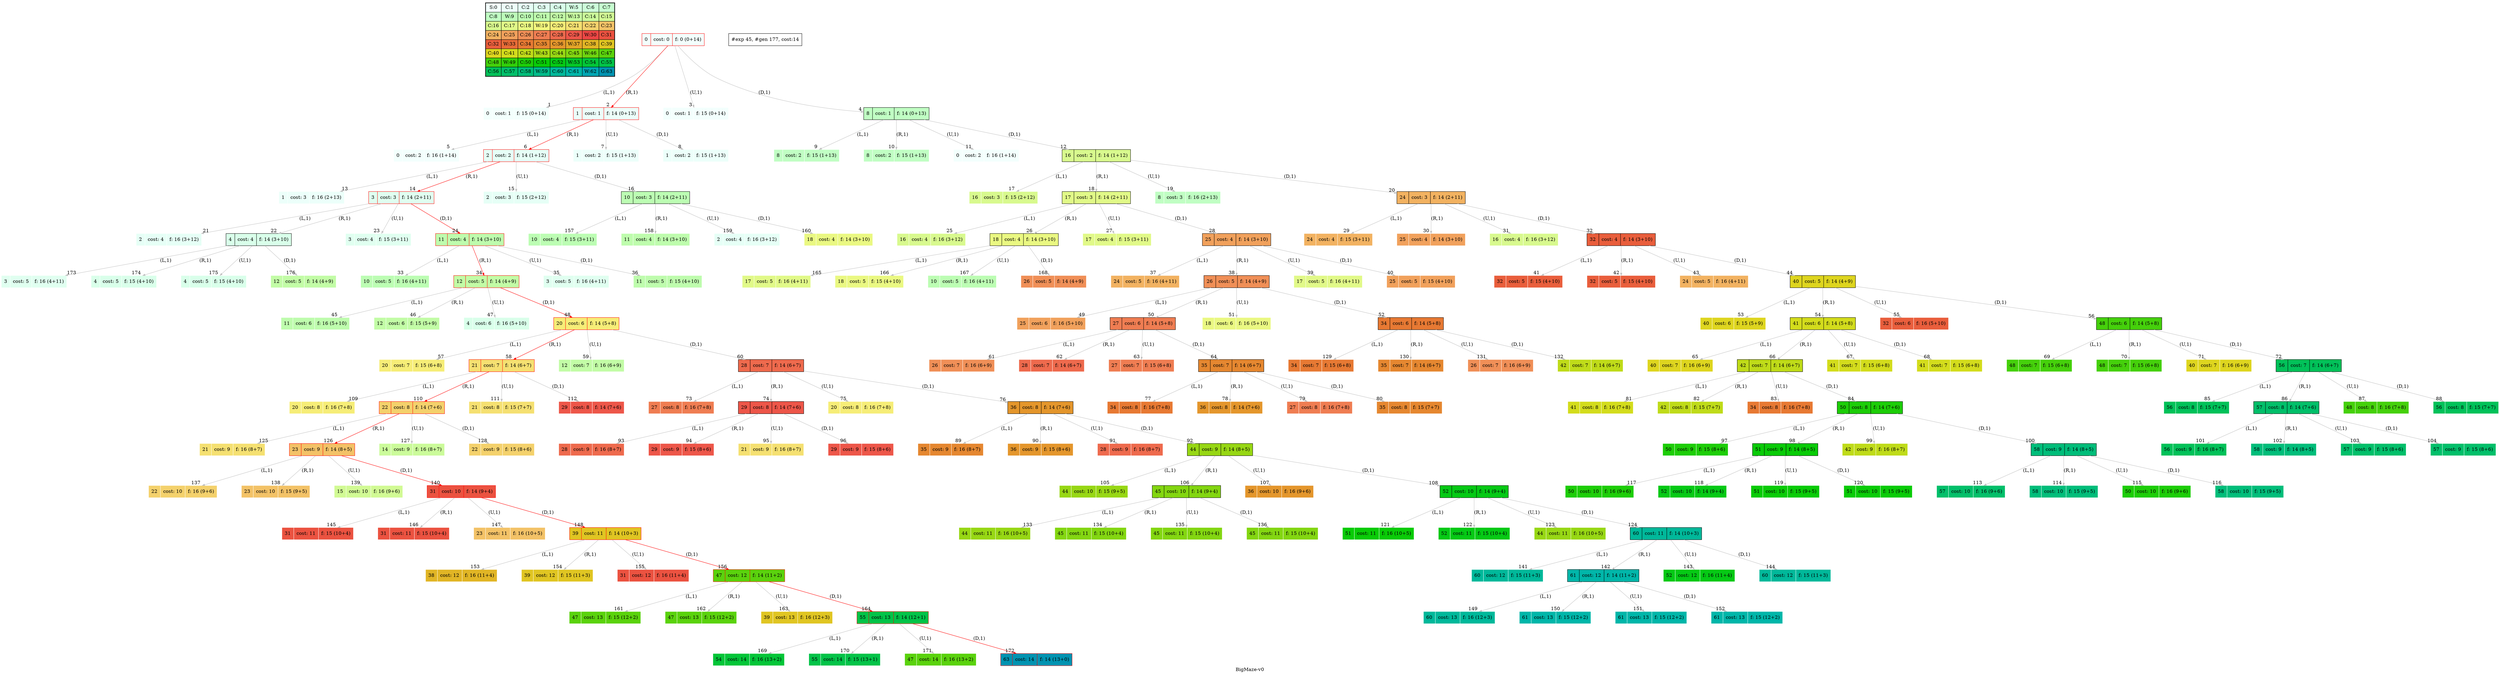 digraph BigMaze { label="BigMaze-v0"
subgraph MAP {label=Map;map [shape=plaintext label=<<table border="1" cellpadding="5" cellspacing="0" cellborder="1"><tr><td bgcolor="0.46862745 0.04925994 0.99969645 1.        ">S:0</td><td bgcolor="0.45294118 0.07385253 0.99931706 1.        ">C:1</td><td bgcolor="0.4372549  0.09840028 0.99878599 1.        ">C:2</td><td bgcolor="0.42156863 0.12288829 0.99810333 1.        ">C:3</td><td bgcolor="0.40588235 0.1473017  0.99726917 1.        ">C:4</td><td bgcolor="0.39019608 0.17162568 0.99628365 1.        ">W:5</td><td bgcolor="0.3745098  0.19584547 0.99514692 1.        ">C:6</td><td bgcolor="0.35882353 0.21994636 0.99385914 1.        ">C:7</td></tr><tr><td bgcolor="0.34313725 0.24391372 0.99242051 1.        ">C:8</td><td bgcolor="0.32745098 0.267733   0.99083125 1.        ">W:9</td><td bgcolor="0.31176471 0.29138975 0.98909161 1.        ">C:10</td><td bgcolor="0.29607843 0.31486959 0.98720184 1.        ">C:11</td><td bgcolor="0.28039216 0.33815827 0.98516223 1.        ">C:12</td><td bgcolor="0.26470588 0.36124167 0.9829731  1.        ">W:13</td><td bgcolor="0.24901961 0.38410575 0.98063477 1.        ">C:14</td><td bgcolor="0.23333333 0.40673664 0.9781476  1.        ">C:15</td></tr><tr><td bgcolor="0.21764706 0.42912061 0.97551197 1.        ">C:16</td><td bgcolor="0.20196078 0.45124406 0.97272827 1.        ">C:17</td><td bgcolor="0.18627451 0.47309356 0.96979694 1.        ">C:18</td><td bgcolor="0.17058824 0.49465584 0.9667184  1.        ">W:19</td><td bgcolor="0.15490196 0.51591783 0.96349314 1.        ">C:20</td><td bgcolor="0.13921569 0.5368666  0.96012165 1.        ">C:21</td><td bgcolor="0.12352941 0.55748944 0.95660442 1.        ">C:22</td><td bgcolor="0.10784314 0.57777383 0.952942   1.        ">C:23</td></tr><tr><td bgcolor="0.09215686 0.59770746 0.94913494 1.        ">C:24</td><td bgcolor="0.07647059 0.61727822 0.94518383 1.        ">C:25</td><td bgcolor="0.06078431 0.63647424 0.94108925 1.        ">C:26</td><td bgcolor="0.04509804 0.65528385 0.93685184 1.        ">C:27</td><td bgcolor="0.02941176 0.67369564 0.93247223 1.        ">C:28</td><td bgcolor="0.01372549 0.69169844 0.92795109 1.        ">C:29</td><td bgcolor="0.00196078 0.70928131 0.92328911 1.        ">W:30</td><td bgcolor="0.01764706 0.72643357 0.91848699 1.        ">C:31</td></tr><tr><td bgcolor="0.03333333 0.74314483 0.91354546 1.        ">C:32</td><td bgcolor="0.04901961 0.75940492 0.90846527 1.        ">W:33</td><td bgcolor="0.06470588 0.77520398 0.9032472  1.        ">C:34</td><td bgcolor="0.08039216 0.79053241 0.89789203 1.        ">C:35</td><td bgcolor="0.09607843 0.80538092 0.89240058 1.        ">C:36</td><td bgcolor="0.11176471 0.81974048 0.88677369 1.        ">W:37</td><td bgcolor="0.12745098 0.83360239 0.88101219 1.        ">C:38</td><td bgcolor="0.14313725 0.84695821 0.87511698 1.        ">C:39</td></tr><tr><td bgcolor="0.15882353 0.85979985 0.86908895 1.        ">C:40</td><td bgcolor="0.1745098  0.87211951 0.862929   1.        ">C:41</td><td bgcolor="0.19019608 0.88390971 0.85663808 1.        ">C:42</td><td bgcolor="0.20588235 0.89516329 0.85021714 1.        ">W:43</td><td bgcolor="0.22156863 0.90587342 0.84366715 1.        ">C:44</td><td bgcolor="0.2372549  0.9160336  0.83698911 1.        ">C:45</td><td bgcolor="0.25294118 0.92563766 0.83018403 1.        ">W:46</td><td bgcolor="0.26862745 0.93467977 0.82325295 1.        ">C:47</td></tr><tr><td bgcolor="0.28431373 0.94315443 0.81619691 1.        ">C:48</td><td bgcolor="0.3        0.95105652 0.80901699 1.        ">W:49</td><td bgcolor="0.31568627 0.95838122 0.80171428 1.        ">C:50</td><td bgcolor="0.33137255 0.96512409 0.79428989 1.        ">C:51</td><td bgcolor="0.34705882 0.97128103 0.78674494 1.        ">C:52</td><td bgcolor="0.3627451  0.97684832 0.77908057 1.        ">W:53</td><td bgcolor="0.37843137 0.98182256 0.77129796 1.        ">C:54</td><td bgcolor="0.39411765 0.98620075 0.76339828 1.        ">C:55</td></tr><tr><td bgcolor="0.40980392 0.98998021 0.75538273 1.        ">C:56</td><td bgcolor="0.4254902  0.99315867 0.74725253 1.        ">C:57</td><td bgcolor="0.44117647 0.99573418 0.73900892 1.        ">C:58</td><td bgcolor="0.45686275 0.99770518 0.73065313 1.        ">W:59</td><td bgcolor="0.47254902 0.99907048 0.72218645 1.        ">C:60</td><td bgcolor="0.48823529 0.99982925 0.71361015 1.        ">C:61</td><td bgcolor="0.51176471 0.99982925 0.70054304 1.        ">W:62</td><td bgcolor="0.52745098 0.99907048 0.69169844 1.        ">G:63</td></tr></table>>]} 
nodesep=1 ranksep=1 node [shape=record] edge [arrowsize=0.7] 
"0_0" [label="<f0>0 |<f1> cost: 0 |<f2> f: 0 (0+14)", style=filled color=white fillcolor="0.46862745 0.04925994 0.99969645 1.        "]
"0_0" [label="<f0>0 |<f1> cost: 0 |<f2> f: 0 (0+14)", style=filled color=red fillcolor="0.46862745 0.04925994 0.99969645 1.        "]
"0_0.0-0" [label="<f0>0 |<f1> cost: 1 |<f2> f: 15 (0+14)", style=filled color=white fillcolor="0.46862745 0.04925994 0.99969645 1.        "] "0_0" -> "0_0.0-0" [label="(L,1)" headlabel=" 1 " color=grey ]; 
"0_0.1-1" [label="<f0>1 |<f1> cost: 1 |<f2> f: 14 (0+13)", style=filled color=white fillcolor="0.45294118 0.07385253 0.99931706 1.        "] "0_0" -> "0_0.1-1" [label="(R,1)" headlabel=" 2 " color=grey color=red ];  
"0_0.0-2" [label="<f0>0 |<f1> cost: 1 |<f2> f: 15 (0+14)", style=filled color=white fillcolor="0.46862745 0.04925994 0.99969645 1.        "] "0_0" -> "0_0.0-2" [label="(U,1)" headlabel=" 3 " color=grey ]; 
"0_0.8-3" [label="<f0>8 |<f1> cost: 1 |<f2> f: 14 (0+13)", style=filled color=white fillcolor="0.34313725 0.24391372 0.99242051 1.        "] "0_0" -> "0_0.8-3" [label="(D,1)" headlabel=" 4 " color=grey ]; 
"0_0.1-1" [label="<f0>1 |<f1> cost: 1 |<f2> f: 14 (0+13)", style=filled color=red fillcolor="0.45294118 0.07385253 0.99931706 1.        "]
"0_0.1.0-0" [label="<f0>0 |<f1> cost: 2 |<f2> f: 16 (1+14)", style=filled color=white fillcolor="0.46862745 0.04925994 0.99969645 1.        "] "0_0.1-1" -> "0_0.1.0-0" [label="(L,1)" headlabel=" 5 " color=grey ]; 
"0_0.1.2-1" [label="<f0>2 |<f1> cost: 2 |<f2> f: 14 (1+12)", style=filled color=white fillcolor="0.4372549  0.09840028 0.99878599 1.        "] "0_0.1-1" -> "0_0.1.2-1" [label="(R,1)" headlabel=" 6 " color=grey color=red ];  
"0_0.1.1-2" [label="<f0>1 |<f1> cost: 2 |<f2> f: 15 (1+13)", style=filled color=white fillcolor="0.45294118 0.07385253 0.99931706 1.        "] "0_0.1-1" -> "0_0.1.1-2" [label="(U,1)" headlabel=" 7 " color=grey ]; 
"0_0.1.1-3" [label="<f0>1 |<f1> cost: 2 |<f2> f: 15 (1+13)", style=filled color=white fillcolor="0.45294118 0.07385253 0.99931706 1.        "] "0_0.1-1" -> "0_0.1.1-3" [label="(D,1)" headlabel=" 8 " color=grey ]; 
"0_0.8-3" [label="<f0>8 |<f1> cost: 1 |<f2> f: 14 (0+13)", style=filled color=black fillcolor="0.34313725 0.24391372 0.99242051 1.        "]
"0_0.8.8-0" [label="<f0>8 |<f1> cost: 2 |<f2> f: 15 (1+13)", style=filled color=white fillcolor="0.34313725 0.24391372 0.99242051 1.        "] "0_0.8-3" -> "0_0.8.8-0" [label="(L,1)" headlabel=" 9 " color=grey ]; 
"0_0.8.8-1" [label="<f0>8 |<f1> cost: 2 |<f2> f: 15 (1+13)", style=filled color=white fillcolor="0.34313725 0.24391372 0.99242051 1.        "] "0_0.8-3" -> "0_0.8.8-1" [label="(R,1)" headlabel=" 10 " color=grey ]; 
"0_0.8.0-2" [label="<f0>0 |<f1> cost: 2 |<f2> f: 16 (1+14)", style=filled color=white fillcolor="0.46862745 0.04925994 0.99969645 1.        "] "0_0.8-3" -> "0_0.8.0-2" [label="(U,1)" headlabel=" 11 " color=grey ]; 
"0_0.8.16-3" [label="<f0>16 |<f1> cost: 2 |<f2> f: 14 (1+12)", style=filled color=white fillcolor="0.21764706 0.42912061 0.97551197 1.        "] "0_0.8-3" -> "0_0.8.16-3" [label="(D,1)" headlabel=" 12 " color=grey ]; 
"0_0.1.2-1" [label="<f0>2 |<f1> cost: 2 |<f2> f: 14 (1+12)", style=filled color=red fillcolor="0.4372549  0.09840028 0.99878599 1.        "]
"0_0.1.2.1-0" [label="<f0>1 |<f1> cost: 3 |<f2> f: 16 (2+13)", style=filled color=white fillcolor="0.45294118 0.07385253 0.99931706 1.        "] "0_0.1.2-1" -> "0_0.1.2.1-0" [label="(L,1)" headlabel=" 13 " color=grey ]; 
"0_0.1.2.3-1" [label="<f0>3 |<f1> cost: 3 |<f2> f: 14 (2+11)", style=filled color=white fillcolor="0.42156863 0.12288829 0.99810333 1.        "] "0_0.1.2-1" -> "0_0.1.2.3-1" [label="(R,1)" headlabel=" 14 " color=grey color=red ];  
"0_0.1.2.2-2" [label="<f0>2 |<f1> cost: 3 |<f2> f: 15 (2+12)", style=filled color=white fillcolor="0.4372549  0.09840028 0.99878599 1.        "] "0_0.1.2-1" -> "0_0.1.2.2-2" [label="(U,1)" headlabel=" 15 " color=grey ]; 
"0_0.1.2.10-3" [label="<f0>10 |<f1> cost: 3 |<f2> f: 14 (2+11)", style=filled color=white fillcolor="0.31176471 0.29138975 0.98909161 1.        "] "0_0.1.2-1" -> "0_0.1.2.10-3" [label="(D,1)" headlabel=" 16 " color=grey ]; 
"0_0.8.16-3" [label="<f0>16 |<f1> cost: 2 |<f2> f: 14 (1+12)", style=filled color=black fillcolor="0.21764706 0.42912061 0.97551197 1.        "]
"0_0.8.16.16-0" [label="<f0>16 |<f1> cost: 3 |<f2> f: 15 (2+12)", style=filled color=white fillcolor="0.21764706 0.42912061 0.97551197 1.        "] "0_0.8.16-3" -> "0_0.8.16.16-0" [label="(L,1)" headlabel=" 17 " color=grey ]; 
"0_0.8.16.17-1" [label="<f0>17 |<f1> cost: 3 |<f2> f: 14 (2+11)", style=filled color=white fillcolor="0.20196078 0.45124406 0.97272827 1.        "] "0_0.8.16-3" -> "0_0.8.16.17-1" [label="(R,1)" headlabel=" 18 " color=grey ]; 
"0_0.8.16.8-2" [label="<f0>8 |<f1> cost: 3 |<f2> f: 16 (2+13)", style=filled color=white fillcolor="0.34313725 0.24391372 0.99242051 1.        "] "0_0.8.16-3" -> "0_0.8.16.8-2" [label="(U,1)" headlabel=" 19 " color=grey ]; 
"0_0.8.16.24-3" [label="<f0>24 |<f1> cost: 3 |<f2> f: 14 (2+11)", style=filled color=white fillcolor="0.09215686 0.59770746 0.94913494 1.        "] "0_0.8.16-3" -> "0_0.8.16.24-3" [label="(D,1)" headlabel=" 20 " color=grey ]; 
"0_0.1.2.3-1" [label="<f0>3 |<f1> cost: 3 |<f2> f: 14 (2+11)", style=filled color=red fillcolor="0.42156863 0.12288829 0.99810333 1.        "]
"0_0.1.2.3.2-0" [label="<f0>2 |<f1> cost: 4 |<f2> f: 16 (3+12)", style=filled color=white fillcolor="0.4372549  0.09840028 0.99878599 1.        "] "0_0.1.2.3-1" -> "0_0.1.2.3.2-0" [label="(L,1)" headlabel=" 21 " color=grey ]; 
"0_0.1.2.3.4-1" [label="<f0>4 |<f1> cost: 4 |<f2> f: 14 (3+10)", style=filled color=white fillcolor="0.40588235 0.1473017  0.99726917 1.        "] "0_0.1.2.3-1" -> "0_0.1.2.3.4-1" [label="(R,1)" headlabel=" 22 " color=grey ]; 
"0_0.1.2.3.3-2" [label="<f0>3 |<f1> cost: 4 |<f2> f: 15 (3+11)", style=filled color=white fillcolor="0.42156863 0.12288829 0.99810333 1.        "] "0_0.1.2.3-1" -> "0_0.1.2.3.3-2" [label="(U,1)" headlabel=" 23 " color=grey ]; 
"0_0.1.2.3.11-3" [label="<f0>11 |<f1> cost: 4 |<f2> f: 14 (3+10)", style=filled color=white fillcolor="0.29607843 0.31486959 0.98720184 1.        "] "0_0.1.2.3-1" -> "0_0.1.2.3.11-3" [label="(D,1)" headlabel=" 24 " color=grey color=red ];  
"0_0.8.16.17-1" [label="<f0>17 |<f1> cost: 3 |<f2> f: 14 (2+11)", style=filled color=black fillcolor="0.20196078 0.45124406 0.97272827 1.        "]
"0_0.8.16.17.16-0" [label="<f0>16 |<f1> cost: 4 |<f2> f: 16 (3+12)", style=filled color=white fillcolor="0.21764706 0.42912061 0.97551197 1.        "] "0_0.8.16.17-1" -> "0_0.8.16.17.16-0" [label="(L,1)" headlabel=" 25 " color=grey ]; 
"0_0.8.16.17.18-1" [label="<f0>18 |<f1> cost: 4 |<f2> f: 14 (3+10)", style=filled color=white fillcolor="0.18627451 0.47309356 0.96979694 1.        "] "0_0.8.16.17-1" -> "0_0.8.16.17.18-1" [label="(R,1)" headlabel=" 26 " color=grey ]; 
"0_0.8.16.17.17-2" [label="<f0>17 |<f1> cost: 4 |<f2> f: 15 (3+11)", style=filled color=white fillcolor="0.20196078 0.45124406 0.97272827 1.        "] "0_0.8.16.17-1" -> "0_0.8.16.17.17-2" [label="(U,1)" headlabel=" 27 " color=grey ]; 
"0_0.8.16.17.25-3" [label="<f0>25 |<f1> cost: 4 |<f2> f: 14 (3+10)", style=filled color=white fillcolor="0.07647059 0.61727822 0.94518383 1.        "] "0_0.8.16.17-1" -> "0_0.8.16.17.25-3" [label="(D,1)" headlabel=" 28 " color=grey ]; 
"0_0.8.16.24-3" [label="<f0>24 |<f1> cost: 3 |<f2> f: 14 (2+11)", style=filled color=black fillcolor="0.09215686 0.59770746 0.94913494 1.        "]
"0_0.8.16.24.24-0" [label="<f0>24 |<f1> cost: 4 |<f2> f: 15 (3+11)", style=filled color=white fillcolor="0.09215686 0.59770746 0.94913494 1.        "] "0_0.8.16.24-3" -> "0_0.8.16.24.24-0" [label="(L,1)" headlabel=" 29 " color=grey ]; 
"0_0.8.16.24.25-1" [label="<f0>25 |<f1> cost: 4 |<f2> f: 14 (3+10)", style=filled color=white fillcolor="0.07647059 0.61727822 0.94518383 1.        "] "0_0.8.16.24-3" -> "0_0.8.16.24.25-1" [label="(R,1)" headlabel=" 30 " color=grey ]; 
"0_0.8.16.24.16-2" [label="<f0>16 |<f1> cost: 4 |<f2> f: 16 (3+12)", style=filled color=white fillcolor="0.21764706 0.42912061 0.97551197 1.        "] "0_0.8.16.24-3" -> "0_0.8.16.24.16-2" [label="(U,1)" headlabel=" 31 " color=grey ]; 
"0_0.8.16.24.32-3" [label="<f0>32 |<f1> cost: 4 |<f2> f: 14 (3+10)", style=filled color=white fillcolor="0.03333333 0.74314483 0.91354546 1.        "] "0_0.8.16.24-3" -> "0_0.8.16.24.32-3" [label="(D,1)" headlabel=" 32 " color=grey ]; 
"0_0.1.2.3.11-3" [label="<f0>11 |<f1> cost: 4 |<f2> f: 14 (3+10)", style=filled color=red fillcolor="0.29607843 0.31486959 0.98720184 1.        "]
"0_0.1.2.3.11.10-0" [label="<f0>10 |<f1> cost: 5 |<f2> f: 16 (4+11)", style=filled color=white fillcolor="0.31176471 0.29138975 0.98909161 1.        "] "0_0.1.2.3.11-3" -> "0_0.1.2.3.11.10-0" [label="(L,1)" headlabel=" 33 " color=grey ]; 
"0_0.1.2.3.11.12-1" [label="<f0>12 |<f1> cost: 5 |<f2> f: 14 (4+9)", style=filled color=white fillcolor="0.28039216 0.33815827 0.98516223 1.        "] "0_0.1.2.3.11-3" -> "0_0.1.2.3.11.12-1" [label="(R,1)" headlabel=" 34 " color=grey color=red ];  
"0_0.1.2.3.11.3-2" [label="<f0>3 |<f1> cost: 5 |<f2> f: 16 (4+11)", style=filled color=white fillcolor="0.42156863 0.12288829 0.99810333 1.        "] "0_0.1.2.3.11-3" -> "0_0.1.2.3.11.3-2" [label="(U,1)" headlabel=" 35 " color=grey ]; 
"0_0.1.2.3.11.11-3" [label="<f0>11 |<f1> cost: 5 |<f2> f: 15 (4+10)", style=filled color=white fillcolor="0.29607843 0.31486959 0.98720184 1.        "] "0_0.1.2.3.11-3" -> "0_0.1.2.3.11.11-3" [label="(D,1)" headlabel=" 36 " color=grey ]; 
"0_0.8.16.17.25-3" [label="<f0>25 |<f1> cost: 4 |<f2> f: 14 (3+10)", style=filled color=black fillcolor="0.07647059 0.61727822 0.94518383 1.        "]
"0_0.8.16.17.25.24-0" [label="<f0>24 |<f1> cost: 5 |<f2> f: 16 (4+11)", style=filled color=white fillcolor="0.09215686 0.59770746 0.94913494 1.        "] "0_0.8.16.17.25-3" -> "0_0.8.16.17.25.24-0" [label="(L,1)" headlabel=" 37 " color=grey ]; 
"0_0.8.16.17.25.26-1" [label="<f0>26 |<f1> cost: 5 |<f2> f: 14 (4+9)", style=filled color=white fillcolor="0.06078431 0.63647424 0.94108925 1.        "] "0_0.8.16.17.25-3" -> "0_0.8.16.17.25.26-1" [label="(R,1)" headlabel=" 38 " color=grey ]; 
"0_0.8.16.17.25.17-2" [label="<f0>17 |<f1> cost: 5 |<f2> f: 16 (4+11)", style=filled color=white fillcolor="0.20196078 0.45124406 0.97272827 1.        "] "0_0.8.16.17.25-3" -> "0_0.8.16.17.25.17-2" [label="(U,1)" headlabel=" 39 " color=grey ]; 
"0_0.8.16.17.25.25-3" [label="<f0>25 |<f1> cost: 5 |<f2> f: 15 (4+10)", style=filled color=white fillcolor="0.07647059 0.61727822 0.94518383 1.        "] "0_0.8.16.17.25-3" -> "0_0.8.16.17.25.25-3" [label="(D,1)" headlabel=" 40 " color=grey ]; 
"0_0.8.16.24.32-3" [label="<f0>32 |<f1> cost: 4 |<f2> f: 14 (3+10)", style=filled color=black fillcolor="0.03333333 0.74314483 0.91354546 1.        "]
"0_0.8.16.24.32.32-0" [label="<f0>32 |<f1> cost: 5 |<f2> f: 15 (4+10)", style=filled color=white fillcolor="0.03333333 0.74314483 0.91354546 1.        "] "0_0.8.16.24.32-3" -> "0_0.8.16.24.32.32-0" [label="(L,1)" headlabel=" 41 " color=grey ]; 
"0_0.8.16.24.32.32-1" [label="<f0>32 |<f1> cost: 5 |<f2> f: 15 (4+10)", style=filled color=white fillcolor="0.03333333 0.74314483 0.91354546 1.        "] "0_0.8.16.24.32-3" -> "0_0.8.16.24.32.32-1" [label="(R,1)" headlabel=" 42 " color=grey ]; 
"0_0.8.16.24.32.24-2" [label="<f0>24 |<f1> cost: 5 |<f2> f: 16 (4+11)", style=filled color=white fillcolor="0.09215686 0.59770746 0.94913494 1.        "] "0_0.8.16.24.32-3" -> "0_0.8.16.24.32.24-2" [label="(U,1)" headlabel=" 43 " color=grey ]; 
"0_0.8.16.24.32.40-3" [label="<f0>40 |<f1> cost: 5 |<f2> f: 14 (4+9)", style=filled color=white fillcolor="0.15882353 0.85979985 0.86908895 1.        "] "0_0.8.16.24.32-3" -> "0_0.8.16.24.32.40-3" [label="(D,1)" headlabel=" 44 " color=grey ]; 
"0_0.1.2.3.11.12-1" [label="<f0>12 |<f1> cost: 5 |<f2> f: 14 (4+9)", style=filled color=red fillcolor="0.28039216 0.33815827 0.98516223 1.        "]
"0_0.1.2.3.11.12.11-0" [label="<f0>11 |<f1> cost: 6 |<f2> f: 16 (5+10)", style=filled color=white fillcolor="0.29607843 0.31486959 0.98720184 1.        "] "0_0.1.2.3.11.12-1" -> "0_0.1.2.3.11.12.11-0" [label="(L,1)" headlabel=" 45 " color=grey ]; 
"0_0.1.2.3.11.12.12-1" [label="<f0>12 |<f1> cost: 6 |<f2> f: 15 (5+9)", style=filled color=white fillcolor="0.28039216 0.33815827 0.98516223 1.        "] "0_0.1.2.3.11.12-1" -> "0_0.1.2.3.11.12.12-1" [label="(R,1)" headlabel=" 46 " color=grey ]; 
"0_0.1.2.3.11.12.4-2" [label="<f0>4 |<f1> cost: 6 |<f2> f: 16 (5+10)", style=filled color=white fillcolor="0.40588235 0.1473017  0.99726917 1.        "] "0_0.1.2.3.11.12-1" -> "0_0.1.2.3.11.12.4-2" [label="(U,1)" headlabel=" 47 " color=grey ]; 
"0_0.1.2.3.11.12.20-3" [label="<f0>20 |<f1> cost: 6 |<f2> f: 14 (5+8)", style=filled color=white fillcolor="0.15490196 0.51591783 0.96349314 1.        "] "0_0.1.2.3.11.12-1" -> "0_0.1.2.3.11.12.20-3" [label="(D,1)" headlabel=" 48 " color=grey color=red ];  
"0_0.8.16.17.25.26-1" [label="<f0>26 |<f1> cost: 5 |<f2> f: 14 (4+9)", style=filled color=black fillcolor="0.06078431 0.63647424 0.94108925 1.        "]
"0_0.8.16.17.25.26.25-0" [label="<f0>25 |<f1> cost: 6 |<f2> f: 16 (5+10)", style=filled color=white fillcolor="0.07647059 0.61727822 0.94518383 1.        "] "0_0.8.16.17.25.26-1" -> "0_0.8.16.17.25.26.25-0" [label="(L,1)" headlabel=" 49 " color=grey ]; 
"0_0.8.16.17.25.26.27-1" [label="<f0>27 |<f1> cost: 6 |<f2> f: 14 (5+8)", style=filled color=white fillcolor="0.04509804 0.65528385 0.93685184 1.        "] "0_0.8.16.17.25.26-1" -> "0_0.8.16.17.25.26.27-1" [label="(R,1)" headlabel=" 50 " color=grey ]; 
"0_0.8.16.17.25.26.18-2" [label="<f0>18 |<f1> cost: 6 |<f2> f: 16 (5+10)", style=filled color=white fillcolor="0.18627451 0.47309356 0.96979694 1.        "] "0_0.8.16.17.25.26-1" -> "0_0.8.16.17.25.26.18-2" [label="(U,1)" headlabel=" 51 " color=grey ]; 
"0_0.8.16.17.25.26.34-3" [label="<f0>34 |<f1> cost: 6 |<f2> f: 14 (5+8)", style=filled color=white fillcolor="0.06470588 0.77520398 0.9032472  1.        "] "0_0.8.16.17.25.26-1" -> "0_0.8.16.17.25.26.34-3" [label="(D,1)" headlabel=" 52 " color=grey ]; 
"0_0.8.16.24.32.40-3" [label="<f0>40 |<f1> cost: 5 |<f2> f: 14 (4+9)", style=filled color=black fillcolor="0.15882353 0.85979985 0.86908895 1.        "]
"0_0.8.16.24.32.40.40-0" [label="<f0>40 |<f1> cost: 6 |<f2> f: 15 (5+9)", style=filled color=white fillcolor="0.15882353 0.85979985 0.86908895 1.        "] "0_0.8.16.24.32.40-3" -> "0_0.8.16.24.32.40.40-0" [label="(L,1)" headlabel=" 53 " color=grey ]; 
"0_0.8.16.24.32.40.41-1" [label="<f0>41 |<f1> cost: 6 |<f2> f: 14 (5+8)", style=filled color=white fillcolor="0.1745098  0.87211951 0.862929   1.        "] "0_0.8.16.24.32.40-3" -> "0_0.8.16.24.32.40.41-1" [label="(R,1)" headlabel=" 54 " color=grey ]; 
"0_0.8.16.24.32.40.32-2" [label="<f0>32 |<f1> cost: 6 |<f2> f: 16 (5+10)", style=filled color=white fillcolor="0.03333333 0.74314483 0.91354546 1.        "] "0_0.8.16.24.32.40-3" -> "0_0.8.16.24.32.40.32-2" [label="(U,1)" headlabel=" 55 " color=grey ]; 
"0_0.8.16.24.32.40.48-3" [label="<f0>48 |<f1> cost: 6 |<f2> f: 14 (5+8)", style=filled color=white fillcolor="0.28431373 0.94315443 0.81619691 1.        "] "0_0.8.16.24.32.40-3" -> "0_0.8.16.24.32.40.48-3" [label="(D,1)" headlabel=" 56 " color=grey ]; 
"0_0.1.2.3.11.12.20-3" [label="<f0>20 |<f1> cost: 6 |<f2> f: 14 (5+8)", style=filled color=red fillcolor="0.15490196 0.51591783 0.96349314 1.        "]
"0_0.1.2.3.11.12.20.20-0" [label="<f0>20 |<f1> cost: 7 |<f2> f: 15 (6+8)", style=filled color=white fillcolor="0.15490196 0.51591783 0.96349314 1.        "] "0_0.1.2.3.11.12.20-3" -> "0_0.1.2.3.11.12.20.20-0" [label="(L,1)" headlabel=" 57 " color=grey ]; 
"0_0.1.2.3.11.12.20.21-1" [label="<f0>21 |<f1> cost: 7 |<f2> f: 14 (6+7)", style=filled color=white fillcolor="0.13921569 0.5368666  0.96012165 1.        "] "0_0.1.2.3.11.12.20-3" -> "0_0.1.2.3.11.12.20.21-1" [label="(R,1)" headlabel=" 58 " color=grey color=red ];  
"0_0.1.2.3.11.12.20.12-2" [label="<f0>12 |<f1> cost: 7 |<f2> f: 16 (6+9)", style=filled color=white fillcolor="0.28039216 0.33815827 0.98516223 1.        "] "0_0.1.2.3.11.12.20-3" -> "0_0.1.2.3.11.12.20.12-2" [label="(U,1)" headlabel=" 59 " color=grey ]; 
"0_0.1.2.3.11.12.20.28-3" [label="<f0>28 |<f1> cost: 7 |<f2> f: 14 (6+7)", style=filled color=white fillcolor="0.02941176 0.67369564 0.93247223 1.        "] "0_0.1.2.3.11.12.20-3" -> "0_0.1.2.3.11.12.20.28-3" [label="(D,1)" headlabel=" 60 " color=grey ]; 
"0_0.8.16.17.25.26.27-1" [label="<f0>27 |<f1> cost: 6 |<f2> f: 14 (5+8)", style=filled color=black fillcolor="0.04509804 0.65528385 0.93685184 1.        "]
"0_0.8.16.17.25.26.27.26-0" [label="<f0>26 |<f1> cost: 7 |<f2> f: 16 (6+9)", style=filled color=white fillcolor="0.06078431 0.63647424 0.94108925 1.        "] "0_0.8.16.17.25.26.27-1" -> "0_0.8.16.17.25.26.27.26-0" [label="(L,1)" headlabel=" 61 " color=grey ]; 
"0_0.8.16.17.25.26.27.28-1" [label="<f0>28 |<f1> cost: 7 |<f2> f: 14 (6+7)", style=filled color=white fillcolor="0.02941176 0.67369564 0.93247223 1.        "] "0_0.8.16.17.25.26.27-1" -> "0_0.8.16.17.25.26.27.28-1" [label="(R,1)" headlabel=" 62 " color=grey ]; 
"0_0.8.16.17.25.26.27.27-2" [label="<f0>27 |<f1> cost: 7 |<f2> f: 15 (6+8)", style=filled color=white fillcolor="0.04509804 0.65528385 0.93685184 1.        "] "0_0.8.16.17.25.26.27-1" -> "0_0.8.16.17.25.26.27.27-2" [label="(U,1)" headlabel=" 63 " color=grey ]; 
"0_0.8.16.17.25.26.27.35-3" [label="<f0>35 |<f1> cost: 7 |<f2> f: 14 (6+7)", style=filled color=white fillcolor="0.08039216 0.79053241 0.89789203 1.        "] "0_0.8.16.17.25.26.27-1" -> "0_0.8.16.17.25.26.27.35-3" [label="(D,1)" headlabel=" 64 " color=grey ]; 
"0_0.8.16.24.32.40.41-1" [label="<f0>41 |<f1> cost: 6 |<f2> f: 14 (5+8)", style=filled color=black fillcolor="0.1745098  0.87211951 0.862929   1.        "]
"0_0.8.16.24.32.40.41.40-0" [label="<f0>40 |<f1> cost: 7 |<f2> f: 16 (6+9)", style=filled color=white fillcolor="0.15882353 0.85979985 0.86908895 1.        "] "0_0.8.16.24.32.40.41-1" -> "0_0.8.16.24.32.40.41.40-0" [label="(L,1)" headlabel=" 65 " color=grey ]; 
"0_0.8.16.24.32.40.41.42-1" [label="<f0>42 |<f1> cost: 7 |<f2> f: 14 (6+7)", style=filled color=white fillcolor="0.19019608 0.88390971 0.85663808 1.        "] "0_0.8.16.24.32.40.41-1" -> "0_0.8.16.24.32.40.41.42-1" [label="(R,1)" headlabel=" 66 " color=grey ]; 
"0_0.8.16.24.32.40.41.41-2" [label="<f0>41 |<f1> cost: 7 |<f2> f: 15 (6+8)", style=filled color=white fillcolor="0.1745098  0.87211951 0.862929   1.        "] "0_0.8.16.24.32.40.41-1" -> "0_0.8.16.24.32.40.41.41-2" [label="(U,1)" headlabel=" 67 " color=grey ]; 
"0_0.8.16.24.32.40.41.41-3" [label="<f0>41 |<f1> cost: 7 |<f2> f: 15 (6+8)", style=filled color=white fillcolor="0.1745098  0.87211951 0.862929   1.        "] "0_0.8.16.24.32.40.41-1" -> "0_0.8.16.24.32.40.41.41-3" [label="(D,1)" headlabel=" 68 " color=grey ]; 
"0_0.8.16.24.32.40.48-3" [label="<f0>48 |<f1> cost: 6 |<f2> f: 14 (5+8)", style=filled color=black fillcolor="0.28431373 0.94315443 0.81619691 1.        "]
"0_0.8.16.24.32.40.48.48-0" [label="<f0>48 |<f1> cost: 7 |<f2> f: 15 (6+8)", style=filled color=white fillcolor="0.28431373 0.94315443 0.81619691 1.        "] "0_0.8.16.24.32.40.48-3" -> "0_0.8.16.24.32.40.48.48-0" [label="(L,1)" headlabel=" 69 " color=grey ]; 
"0_0.8.16.24.32.40.48.48-1" [label="<f0>48 |<f1> cost: 7 |<f2> f: 15 (6+8)", style=filled color=white fillcolor="0.28431373 0.94315443 0.81619691 1.        "] "0_0.8.16.24.32.40.48-3" -> "0_0.8.16.24.32.40.48.48-1" [label="(R,1)" headlabel=" 70 " color=grey ]; 
"0_0.8.16.24.32.40.48.40-2" [label="<f0>40 |<f1> cost: 7 |<f2> f: 16 (6+9)", style=filled color=white fillcolor="0.15882353 0.85979985 0.86908895 1.        "] "0_0.8.16.24.32.40.48-3" -> "0_0.8.16.24.32.40.48.40-2" [label="(U,1)" headlabel=" 71 " color=grey ]; 
"0_0.8.16.24.32.40.48.56-3" [label="<f0>56 |<f1> cost: 7 |<f2> f: 14 (6+7)", style=filled color=white fillcolor="0.40980392 0.98998021 0.75538273 1.        "] "0_0.8.16.24.32.40.48-3" -> "0_0.8.16.24.32.40.48.56-3" [label="(D,1)" headlabel=" 72 " color=grey ]; 
"0_0.1.2.3.11.12.20.28-3" [label="<f0>28 |<f1> cost: 7 |<f2> f: 14 (6+7)", style=filled color=black fillcolor="0.02941176 0.67369564 0.93247223 1.        "]
"0_0.1.2.3.11.12.20.28.27-0" [label="<f0>27 |<f1> cost: 8 |<f2> f: 16 (7+8)", style=filled color=white fillcolor="0.04509804 0.65528385 0.93685184 1.        "] "0_0.1.2.3.11.12.20.28-3" -> "0_0.1.2.3.11.12.20.28.27-0" [label="(L,1)" headlabel=" 73 " color=grey ]; 
"0_0.1.2.3.11.12.20.28.29-1" [label="<f0>29 |<f1> cost: 8 |<f2> f: 14 (7+6)", style=filled color=white fillcolor="0.01372549 0.69169844 0.92795109 1.        "] "0_0.1.2.3.11.12.20.28-3" -> "0_0.1.2.3.11.12.20.28.29-1" [label="(R,1)" headlabel=" 74 " color=grey ]; 
"0_0.1.2.3.11.12.20.28.20-2" [label="<f0>20 |<f1> cost: 8 |<f2> f: 16 (7+8)", style=filled color=white fillcolor="0.15490196 0.51591783 0.96349314 1.        "] "0_0.1.2.3.11.12.20.28-3" -> "0_0.1.2.3.11.12.20.28.20-2" [label="(U,1)" headlabel=" 75 " color=grey ]; 
"0_0.1.2.3.11.12.20.28.36-3" [label="<f0>36 |<f1> cost: 8 |<f2> f: 14 (7+6)", style=filled color=white fillcolor="0.09607843 0.80538092 0.89240058 1.        "] "0_0.1.2.3.11.12.20.28-3" -> "0_0.1.2.3.11.12.20.28.36-3" [label="(D,1)" headlabel=" 76 " color=grey ]; 
"0_0.8.16.17.25.26.27.35-3" [label="<f0>35 |<f1> cost: 7 |<f2> f: 14 (6+7)", style=filled color=black fillcolor="0.08039216 0.79053241 0.89789203 1.        "]
"0_0.8.16.17.25.26.27.35.34-0" [label="<f0>34 |<f1> cost: 8 |<f2> f: 16 (7+8)", style=filled color=white fillcolor="0.06470588 0.77520398 0.9032472  1.        "] "0_0.8.16.17.25.26.27.35-3" -> "0_0.8.16.17.25.26.27.35.34-0" [label="(L,1)" headlabel=" 77 " color=grey ]; 
"0_0.8.16.17.25.26.27.35.36-1" [label="<f0>36 |<f1> cost: 8 |<f2> f: 14 (7+6)", style=filled color=white fillcolor="0.09607843 0.80538092 0.89240058 1.        "] "0_0.8.16.17.25.26.27.35-3" -> "0_0.8.16.17.25.26.27.35.36-1" [label="(R,1)" headlabel=" 78 " color=grey ]; 
"0_0.8.16.17.25.26.27.35.27-2" [label="<f0>27 |<f1> cost: 8 |<f2> f: 16 (7+8)", style=filled color=white fillcolor="0.04509804 0.65528385 0.93685184 1.        "] "0_0.8.16.17.25.26.27.35-3" -> "0_0.8.16.17.25.26.27.35.27-2" [label="(U,1)" headlabel=" 79 " color=grey ]; 
"0_0.8.16.17.25.26.27.35.35-3" [label="<f0>35 |<f1> cost: 8 |<f2> f: 15 (7+7)", style=filled color=white fillcolor="0.08039216 0.79053241 0.89789203 1.        "] "0_0.8.16.17.25.26.27.35-3" -> "0_0.8.16.17.25.26.27.35.35-3" [label="(D,1)" headlabel=" 80 " color=grey ]; 
"0_0.8.16.24.32.40.41.42-1" [label="<f0>42 |<f1> cost: 7 |<f2> f: 14 (6+7)", style=filled color=black fillcolor="0.19019608 0.88390971 0.85663808 1.        "]
"0_0.8.16.24.32.40.41.42.41-0" [label="<f0>41 |<f1> cost: 8 |<f2> f: 16 (7+8)", style=filled color=white fillcolor="0.1745098  0.87211951 0.862929   1.        "] "0_0.8.16.24.32.40.41.42-1" -> "0_0.8.16.24.32.40.41.42.41-0" [label="(L,1)" headlabel=" 81 " color=grey ]; 
"0_0.8.16.24.32.40.41.42.42-1" [label="<f0>42 |<f1> cost: 8 |<f2> f: 15 (7+7)", style=filled color=white fillcolor="0.19019608 0.88390971 0.85663808 1.        "] "0_0.8.16.24.32.40.41.42-1" -> "0_0.8.16.24.32.40.41.42.42-1" [label="(R,1)" headlabel=" 82 " color=grey ]; 
"0_0.8.16.24.32.40.41.42.34-2" [label="<f0>34 |<f1> cost: 8 |<f2> f: 16 (7+8)", style=filled color=white fillcolor="0.06470588 0.77520398 0.9032472  1.        "] "0_0.8.16.24.32.40.41.42-1" -> "0_0.8.16.24.32.40.41.42.34-2" [label="(U,1)" headlabel=" 83 " color=grey ]; 
"0_0.8.16.24.32.40.41.42.50-3" [label="<f0>50 |<f1> cost: 8 |<f2> f: 14 (7+6)", style=filled color=white fillcolor="0.31568627 0.95838122 0.80171428 1.        "] "0_0.8.16.24.32.40.41.42-1" -> "0_0.8.16.24.32.40.41.42.50-3" [label="(D,1)" headlabel=" 84 " color=grey ]; 
"0_0.8.16.24.32.40.48.56-3" [label="<f0>56 |<f1> cost: 7 |<f2> f: 14 (6+7)", style=filled color=black fillcolor="0.40980392 0.98998021 0.75538273 1.        "]
"0_0.8.16.24.32.40.48.56.56-0" [label="<f0>56 |<f1> cost: 8 |<f2> f: 15 (7+7)", style=filled color=white fillcolor="0.40980392 0.98998021 0.75538273 1.        "] "0_0.8.16.24.32.40.48.56-3" -> "0_0.8.16.24.32.40.48.56.56-0" [label="(L,1)" headlabel=" 85 " color=grey ]; 
"0_0.8.16.24.32.40.48.56.57-1" [label="<f0>57 |<f1> cost: 8 |<f2> f: 14 (7+6)", style=filled color=white fillcolor="0.4254902  0.99315867 0.74725253 1.        "] "0_0.8.16.24.32.40.48.56-3" -> "0_0.8.16.24.32.40.48.56.57-1" [label="(R,1)" headlabel=" 86 " color=grey ]; 
"0_0.8.16.24.32.40.48.56.48-2" [label="<f0>48 |<f1> cost: 8 |<f2> f: 16 (7+8)", style=filled color=white fillcolor="0.28431373 0.94315443 0.81619691 1.        "] "0_0.8.16.24.32.40.48.56-3" -> "0_0.8.16.24.32.40.48.56.48-2" [label="(U,1)" headlabel=" 87 " color=grey ]; 
"0_0.8.16.24.32.40.48.56.56-3" [label="<f0>56 |<f1> cost: 8 |<f2> f: 15 (7+7)", style=filled color=white fillcolor="0.40980392 0.98998021 0.75538273 1.        "] "0_0.8.16.24.32.40.48.56-3" -> "0_0.8.16.24.32.40.48.56.56-3" [label="(D,1)" headlabel=" 88 " color=grey ]; 
"0_0.1.2.3.11.12.20.28.36-3" [label="<f0>36 |<f1> cost: 8 |<f2> f: 14 (7+6)", style=filled color=black fillcolor="0.09607843 0.80538092 0.89240058 1.        "]
"0_0.1.2.3.11.12.20.28.36.35-0" [label="<f0>35 |<f1> cost: 9 |<f2> f: 16 (8+7)", style=filled color=white fillcolor="0.08039216 0.79053241 0.89789203 1.        "] "0_0.1.2.3.11.12.20.28.36-3" -> "0_0.1.2.3.11.12.20.28.36.35-0" [label="(L,1)" headlabel=" 89 " color=grey ]; 
"0_0.1.2.3.11.12.20.28.36.36-1" [label="<f0>36 |<f1> cost: 9 |<f2> f: 15 (8+6)", style=filled color=white fillcolor="0.09607843 0.80538092 0.89240058 1.        "] "0_0.1.2.3.11.12.20.28.36-3" -> "0_0.1.2.3.11.12.20.28.36.36-1" [label="(R,1)" headlabel=" 90 " color=grey ]; 
"0_0.1.2.3.11.12.20.28.36.28-2" [label="<f0>28 |<f1> cost: 9 |<f2> f: 16 (8+7)", style=filled color=white fillcolor="0.02941176 0.67369564 0.93247223 1.        "] "0_0.1.2.3.11.12.20.28.36-3" -> "0_0.1.2.3.11.12.20.28.36.28-2" [label="(U,1)" headlabel=" 91 " color=grey ]; 
"0_0.1.2.3.11.12.20.28.36.44-3" [label="<f0>44 |<f1> cost: 9 |<f2> f: 14 (8+5)", style=filled color=white fillcolor="0.22156863 0.90587342 0.84366715 1.        "] "0_0.1.2.3.11.12.20.28.36-3" -> "0_0.1.2.3.11.12.20.28.36.44-3" [label="(D,1)" headlabel=" 92 " color=grey ]; 
"0_0.1.2.3.11.12.20.28.29-1" [label="<f0>29 |<f1> cost: 8 |<f2> f: 14 (7+6)", style=filled color=black fillcolor="0.01372549 0.69169844 0.92795109 1.        "]
"0_0.1.2.3.11.12.20.28.29.28-0" [label="<f0>28 |<f1> cost: 9 |<f2> f: 16 (8+7)", style=filled color=white fillcolor="0.02941176 0.67369564 0.93247223 1.        "] "0_0.1.2.3.11.12.20.28.29-1" -> "0_0.1.2.3.11.12.20.28.29.28-0" [label="(L,1)" headlabel=" 93 " color=grey ]; 
"0_0.1.2.3.11.12.20.28.29.29-1" [label="<f0>29 |<f1> cost: 9 |<f2> f: 15 (8+6)", style=filled color=white fillcolor="0.01372549 0.69169844 0.92795109 1.        "] "0_0.1.2.3.11.12.20.28.29-1" -> "0_0.1.2.3.11.12.20.28.29.29-1" [label="(R,1)" headlabel=" 94 " color=grey ]; 
"0_0.1.2.3.11.12.20.28.29.21-2" [label="<f0>21 |<f1> cost: 9 |<f2> f: 16 (8+7)", style=filled color=white fillcolor="0.13921569 0.5368666  0.96012165 1.        "] "0_0.1.2.3.11.12.20.28.29-1" -> "0_0.1.2.3.11.12.20.28.29.21-2" [label="(U,1)" headlabel=" 95 " color=grey ]; 
"0_0.1.2.3.11.12.20.28.29.29-3" [label="<f0>29 |<f1> cost: 9 |<f2> f: 15 (8+6)", style=filled color=white fillcolor="0.01372549 0.69169844 0.92795109 1.        "] "0_0.1.2.3.11.12.20.28.29-1" -> "0_0.1.2.3.11.12.20.28.29.29-3" [label="(D,1)" headlabel=" 96 " color=grey ]; 
"0_0.8.16.24.32.40.41.42.50-3" [label="<f0>50 |<f1> cost: 8 |<f2> f: 14 (7+6)", style=filled color=black fillcolor="0.31568627 0.95838122 0.80171428 1.        "]
"0_0.8.16.24.32.40.41.42.50.50-0" [label="<f0>50 |<f1> cost: 9 |<f2> f: 15 (8+6)", style=filled color=white fillcolor="0.31568627 0.95838122 0.80171428 1.        "] "0_0.8.16.24.32.40.41.42.50-3" -> "0_0.8.16.24.32.40.41.42.50.50-0" [label="(L,1)" headlabel=" 97 " color=grey ]; 
"0_0.8.16.24.32.40.41.42.50.51-1" [label="<f0>51 |<f1> cost: 9 |<f2> f: 14 (8+5)", style=filled color=white fillcolor="0.33137255 0.96512409 0.79428989 1.        "] "0_0.8.16.24.32.40.41.42.50-3" -> "0_0.8.16.24.32.40.41.42.50.51-1" [label="(R,1)" headlabel=" 98 " color=grey ]; 
"0_0.8.16.24.32.40.41.42.50.42-2" [label="<f0>42 |<f1> cost: 9 |<f2> f: 16 (8+7)", style=filled color=white fillcolor="0.19019608 0.88390971 0.85663808 1.        "] "0_0.8.16.24.32.40.41.42.50-3" -> "0_0.8.16.24.32.40.41.42.50.42-2" [label="(U,1)" headlabel=" 99 " color=grey ]; 
"0_0.8.16.24.32.40.41.42.50.58-3" [label="<f0>58 |<f1> cost: 9 |<f2> f: 14 (8+5)", style=filled color=white fillcolor="0.44117647 0.99573418 0.73900892 1.        "] "0_0.8.16.24.32.40.41.42.50-3" -> "0_0.8.16.24.32.40.41.42.50.58-3" [label="(D,1)" headlabel=" 100 " color=grey ]; 
"0_0.8.16.24.32.40.48.56.57-1" [label="<f0>57 |<f1> cost: 8 |<f2> f: 14 (7+6)", style=filled color=black fillcolor="0.4254902  0.99315867 0.74725253 1.        "]
"0_0.8.16.24.32.40.48.56.57.56-0" [label="<f0>56 |<f1> cost: 9 |<f2> f: 16 (8+7)", style=filled color=white fillcolor="0.40980392 0.98998021 0.75538273 1.        "] "0_0.8.16.24.32.40.48.56.57-1" -> "0_0.8.16.24.32.40.48.56.57.56-0" [label="(L,1)" headlabel=" 101 " color=grey ]; 
"0_0.8.16.24.32.40.48.56.57.58-1" [label="<f0>58 |<f1> cost: 9 |<f2> f: 14 (8+5)", style=filled color=white fillcolor="0.44117647 0.99573418 0.73900892 1.        "] "0_0.8.16.24.32.40.48.56.57-1" -> "0_0.8.16.24.32.40.48.56.57.58-1" [label="(R,1)" headlabel=" 102 " color=grey ]; 
"0_0.8.16.24.32.40.48.56.57.57-2" [label="<f0>57 |<f1> cost: 9 |<f2> f: 15 (8+6)", style=filled color=white fillcolor="0.4254902  0.99315867 0.74725253 1.        "] "0_0.8.16.24.32.40.48.56.57-1" -> "0_0.8.16.24.32.40.48.56.57.57-2" [label="(U,1)" headlabel=" 103 " color=grey ]; 
"0_0.8.16.24.32.40.48.56.57.57-3" [label="<f0>57 |<f1> cost: 9 |<f2> f: 15 (8+6)", style=filled color=white fillcolor="0.4254902  0.99315867 0.74725253 1.        "] "0_0.8.16.24.32.40.48.56.57-1" -> "0_0.8.16.24.32.40.48.56.57.57-3" [label="(D,1)" headlabel=" 104 " color=grey ]; 
"0_0.1.2.3.11.12.20.28.36.44-3" [label="<f0>44 |<f1> cost: 9 |<f2> f: 14 (8+5)", style=filled color=black fillcolor="0.22156863 0.90587342 0.84366715 1.        "]
"0_0.1.2.3.11.12.20.28.36.44.44-0" [label="<f0>44 |<f1> cost: 10 |<f2> f: 15 (9+5)", style=filled color=white fillcolor="0.22156863 0.90587342 0.84366715 1.        "] "0_0.1.2.3.11.12.20.28.36.44-3" -> "0_0.1.2.3.11.12.20.28.36.44.44-0" [label="(L,1)" headlabel=" 105 " color=grey ]; 
"0_0.1.2.3.11.12.20.28.36.44.45-1" [label="<f0>45 |<f1> cost: 10 |<f2> f: 14 (9+4)", style=filled color=white fillcolor="0.2372549  0.9160336  0.83698911 1.        "] "0_0.1.2.3.11.12.20.28.36.44-3" -> "0_0.1.2.3.11.12.20.28.36.44.45-1" [label="(R,1)" headlabel=" 106 " color=grey ]; 
"0_0.1.2.3.11.12.20.28.36.44.36-2" [label="<f0>36 |<f1> cost: 10 |<f2> f: 16 (9+6)", style=filled color=white fillcolor="0.09607843 0.80538092 0.89240058 1.        "] "0_0.1.2.3.11.12.20.28.36.44-3" -> "0_0.1.2.3.11.12.20.28.36.44.36-2" [label="(U,1)" headlabel=" 107 " color=grey ]; 
"0_0.1.2.3.11.12.20.28.36.44.52-3" [label="<f0>52 |<f1> cost: 10 |<f2> f: 14 (9+4)", style=filled color=white fillcolor="0.34705882 0.97128103 0.78674494 1.        "] "0_0.1.2.3.11.12.20.28.36.44-3" -> "0_0.1.2.3.11.12.20.28.36.44.52-3" [label="(D,1)" headlabel=" 108 " color=grey ]; 
"0_0.1.2.3.11.12.20.21-1" [label="<f0>21 |<f1> cost: 7 |<f2> f: 14 (6+7)", style=filled color=red fillcolor="0.13921569 0.5368666  0.96012165 1.        "]
"0_0.1.2.3.11.12.20.21.20-0" [label="<f0>20 |<f1> cost: 8 |<f2> f: 16 (7+8)", style=filled color=white fillcolor="0.15490196 0.51591783 0.96349314 1.        "] "0_0.1.2.3.11.12.20.21-1" -> "0_0.1.2.3.11.12.20.21.20-0" [label="(L,1)" headlabel=" 109 " color=grey ]; 
"0_0.1.2.3.11.12.20.21.22-1" [label="<f0>22 |<f1> cost: 8 |<f2> f: 14 (7+6)", style=filled color=white fillcolor="0.12352941 0.55748944 0.95660442 1.        "] "0_0.1.2.3.11.12.20.21-1" -> "0_0.1.2.3.11.12.20.21.22-1" [label="(R,1)" headlabel=" 110 " color=grey color=red ];  
"0_0.1.2.3.11.12.20.21.21-2" [label="<f0>21 |<f1> cost: 8 |<f2> f: 15 (7+7)", style=filled color=white fillcolor="0.13921569 0.5368666  0.96012165 1.        "] "0_0.1.2.3.11.12.20.21-1" -> "0_0.1.2.3.11.12.20.21.21-2" [label="(U,1)" headlabel=" 111 " color=grey ]; 
"0_0.1.2.3.11.12.20.21.29-3" [label="<f0>29 |<f1> cost: 8 |<f2> f: 14 (7+6)", style=filled color=white fillcolor="0.01372549 0.69169844 0.92795109 1.        "] "0_0.1.2.3.11.12.20.21-1" -> "0_0.1.2.3.11.12.20.21.29-3" [label="(D,1)" headlabel=" 112 " color=grey ]; 
"0_0.8.16.24.32.40.41.42.50.58-3" [label="<f0>58 |<f1> cost: 9 |<f2> f: 14 (8+5)", style=filled color=black fillcolor="0.44117647 0.99573418 0.73900892 1.        "]
"0_0.8.16.24.32.40.41.42.50.58.57-0" [label="<f0>57 |<f1> cost: 10 |<f2> f: 16 (9+6)", style=filled color=white fillcolor="0.4254902  0.99315867 0.74725253 1.        "] "0_0.8.16.24.32.40.41.42.50.58-3" -> "0_0.8.16.24.32.40.41.42.50.58.57-0" [label="(L,1)" headlabel=" 113 " color=grey ]; 
"0_0.8.16.24.32.40.41.42.50.58.58-1" [label="<f0>58 |<f1> cost: 10 |<f2> f: 15 (9+5)", style=filled color=white fillcolor="0.44117647 0.99573418 0.73900892 1.        "] "0_0.8.16.24.32.40.41.42.50.58-3" -> "0_0.8.16.24.32.40.41.42.50.58.58-1" [label="(R,1)" headlabel=" 114 " color=grey ]; 
"0_0.8.16.24.32.40.41.42.50.58.50-2" [label="<f0>50 |<f1> cost: 10 |<f2> f: 16 (9+6)", style=filled color=white fillcolor="0.31568627 0.95838122 0.80171428 1.        "] "0_0.8.16.24.32.40.41.42.50.58-3" -> "0_0.8.16.24.32.40.41.42.50.58.50-2" [label="(U,1)" headlabel=" 115 " color=grey ]; 
"0_0.8.16.24.32.40.41.42.50.58.58-3" [label="<f0>58 |<f1> cost: 10 |<f2> f: 15 (9+5)", style=filled color=white fillcolor="0.44117647 0.99573418 0.73900892 1.        "] "0_0.8.16.24.32.40.41.42.50.58-3" -> "0_0.8.16.24.32.40.41.42.50.58.58-3" [label="(D,1)" headlabel=" 116 " color=grey ]; 
"0_0.8.16.24.32.40.41.42.50.51-1" [label="<f0>51 |<f1> cost: 9 |<f2> f: 14 (8+5)", style=filled color=black fillcolor="0.33137255 0.96512409 0.79428989 1.        "]
"0_0.8.16.24.32.40.41.42.50.51.50-0" [label="<f0>50 |<f1> cost: 10 |<f2> f: 16 (9+6)", style=filled color=white fillcolor="0.31568627 0.95838122 0.80171428 1.        "] "0_0.8.16.24.32.40.41.42.50.51-1" -> "0_0.8.16.24.32.40.41.42.50.51.50-0" [label="(L,1)" headlabel=" 117 " color=grey ]; 
"0_0.8.16.24.32.40.41.42.50.51.52-1" [label="<f0>52 |<f1> cost: 10 |<f2> f: 14 (9+4)", style=filled color=white fillcolor="0.34705882 0.97128103 0.78674494 1.        "] "0_0.8.16.24.32.40.41.42.50.51-1" -> "0_0.8.16.24.32.40.41.42.50.51.52-1" [label="(R,1)" headlabel=" 118 " color=grey ]; 
"0_0.8.16.24.32.40.41.42.50.51.51-2" [label="<f0>51 |<f1> cost: 10 |<f2> f: 15 (9+5)", style=filled color=white fillcolor="0.33137255 0.96512409 0.79428989 1.        "] "0_0.8.16.24.32.40.41.42.50.51-1" -> "0_0.8.16.24.32.40.41.42.50.51.51-2" [label="(U,1)" headlabel=" 119 " color=grey ]; 
"0_0.8.16.24.32.40.41.42.50.51.51-3" [label="<f0>51 |<f1> cost: 10 |<f2> f: 15 (9+5)", style=filled color=white fillcolor="0.33137255 0.96512409 0.79428989 1.        "] "0_0.8.16.24.32.40.41.42.50.51-1" -> "0_0.8.16.24.32.40.41.42.50.51.51-3" [label="(D,1)" headlabel=" 120 " color=grey ]; 
"0_0.1.2.3.11.12.20.28.36.44.52-3" [label="<f0>52 |<f1> cost: 10 |<f2> f: 14 (9+4)", style=filled color=black fillcolor="0.34705882 0.97128103 0.78674494 1.        "]
"0_0.1.2.3.11.12.20.28.36.44.52.51-0" [label="<f0>51 |<f1> cost: 11 |<f2> f: 16 (10+5)", style=filled color=white fillcolor="0.33137255 0.96512409 0.79428989 1.        "] "0_0.1.2.3.11.12.20.28.36.44.52-3" -> "0_0.1.2.3.11.12.20.28.36.44.52.51-0" [label="(L,1)" headlabel=" 121 " color=grey ]; 
"0_0.1.2.3.11.12.20.28.36.44.52.52-1" [label="<f0>52 |<f1> cost: 11 |<f2> f: 15 (10+4)", style=filled color=white fillcolor="0.34705882 0.97128103 0.78674494 1.        "] "0_0.1.2.3.11.12.20.28.36.44.52-3" -> "0_0.1.2.3.11.12.20.28.36.44.52.52-1" [label="(R,1)" headlabel=" 122 " color=grey ]; 
"0_0.1.2.3.11.12.20.28.36.44.52.44-2" [label="<f0>44 |<f1> cost: 11 |<f2> f: 16 (10+5)", style=filled color=white fillcolor="0.22156863 0.90587342 0.84366715 1.        "] "0_0.1.2.3.11.12.20.28.36.44.52-3" -> "0_0.1.2.3.11.12.20.28.36.44.52.44-2" [label="(U,1)" headlabel=" 123 " color=grey ]; 
"0_0.1.2.3.11.12.20.28.36.44.52.60-3" [label="<f0>60 |<f1> cost: 11 |<f2> f: 14 (10+3)", style=filled color=white fillcolor="0.47254902 0.99907048 0.72218645 1.        "] "0_0.1.2.3.11.12.20.28.36.44.52-3" -> "0_0.1.2.3.11.12.20.28.36.44.52.60-3" [label="(D,1)" headlabel=" 124 " color=grey ]; 
"0_0.1.2.3.11.12.20.21.22-1" [label="<f0>22 |<f1> cost: 8 |<f2> f: 14 (7+6)", style=filled color=red fillcolor="0.12352941 0.55748944 0.95660442 1.        "]
"0_0.1.2.3.11.12.20.21.22.21-0" [label="<f0>21 |<f1> cost: 9 |<f2> f: 16 (8+7)", style=filled color=white fillcolor="0.13921569 0.5368666  0.96012165 1.        "] "0_0.1.2.3.11.12.20.21.22-1" -> "0_0.1.2.3.11.12.20.21.22.21-0" [label="(L,1)" headlabel=" 125 " color=grey ]; 
"0_0.1.2.3.11.12.20.21.22.23-1" [label="<f0>23 |<f1> cost: 9 |<f2> f: 14 (8+5)", style=filled color=white fillcolor="0.10784314 0.57777383 0.952942   1.        "] "0_0.1.2.3.11.12.20.21.22-1" -> "0_0.1.2.3.11.12.20.21.22.23-1" [label="(R,1)" headlabel=" 126 " color=grey color=red ];  
"0_0.1.2.3.11.12.20.21.22.14-2" [label="<f0>14 |<f1> cost: 9 |<f2> f: 16 (8+7)", style=filled color=white fillcolor="0.24901961 0.38410575 0.98063477 1.        "] "0_0.1.2.3.11.12.20.21.22-1" -> "0_0.1.2.3.11.12.20.21.22.14-2" [label="(U,1)" headlabel=" 127 " color=grey ]; 
"0_0.1.2.3.11.12.20.21.22.22-3" [label="<f0>22 |<f1> cost: 9 |<f2> f: 15 (8+6)", style=filled color=white fillcolor="0.12352941 0.55748944 0.95660442 1.        "] "0_0.1.2.3.11.12.20.21.22-1" -> "0_0.1.2.3.11.12.20.21.22.22-3" [label="(D,1)" headlabel=" 128 " color=grey ]; 
"0_0.8.16.17.25.26.34-3" [label="<f0>34 |<f1> cost: 6 |<f2> f: 14 (5+8)", style=filled color=black fillcolor="0.06470588 0.77520398 0.9032472  1.        "]
"0_0.8.16.17.25.26.34.34-0" [label="<f0>34 |<f1> cost: 7 |<f2> f: 15 (6+8)", style=filled color=white fillcolor="0.06470588 0.77520398 0.9032472  1.        "] "0_0.8.16.17.25.26.34-3" -> "0_0.8.16.17.25.26.34.34-0" [label="(L,1)" headlabel=" 129 " color=grey ]; 
"0_0.8.16.17.25.26.34.35-1" [label="<f0>35 |<f1> cost: 7 |<f2> f: 14 (6+7)", style=filled color=white fillcolor="0.08039216 0.79053241 0.89789203 1.        "] "0_0.8.16.17.25.26.34-3" -> "0_0.8.16.17.25.26.34.35-1" [label="(R,1)" headlabel=" 130 " color=grey ]; 
"0_0.8.16.17.25.26.34.26-2" [label="<f0>26 |<f1> cost: 7 |<f2> f: 16 (6+9)", style=filled color=white fillcolor="0.06078431 0.63647424 0.94108925 1.        "] "0_0.8.16.17.25.26.34-3" -> "0_0.8.16.17.25.26.34.26-2" [label="(U,1)" headlabel=" 131 " color=grey ]; 
"0_0.8.16.17.25.26.34.42-3" [label="<f0>42 |<f1> cost: 7 |<f2> f: 14 (6+7)", style=filled color=white fillcolor="0.19019608 0.88390971 0.85663808 1.        "] "0_0.8.16.17.25.26.34-3" -> "0_0.8.16.17.25.26.34.42-3" [label="(D,1)" headlabel=" 132 " color=grey ]; 
"0_0.1.2.3.11.12.20.28.36.44.45-1" [label="<f0>45 |<f1> cost: 10 |<f2> f: 14 (9+4)", style=filled color=black fillcolor="0.2372549  0.9160336  0.83698911 1.        "]
"0_0.1.2.3.11.12.20.28.36.44.45.44-0" [label="<f0>44 |<f1> cost: 11 |<f2> f: 16 (10+5)", style=filled color=white fillcolor="0.22156863 0.90587342 0.84366715 1.        "] "0_0.1.2.3.11.12.20.28.36.44.45-1" -> "0_0.1.2.3.11.12.20.28.36.44.45.44-0" [label="(L,1)" headlabel=" 133 " color=grey ]; 
"0_0.1.2.3.11.12.20.28.36.44.45.45-1" [label="<f0>45 |<f1> cost: 11 |<f2> f: 15 (10+4)", style=filled color=white fillcolor="0.2372549  0.9160336  0.83698911 1.        "] "0_0.1.2.3.11.12.20.28.36.44.45-1" -> "0_0.1.2.3.11.12.20.28.36.44.45.45-1" [label="(R,1)" headlabel=" 134 " color=grey ]; 
"0_0.1.2.3.11.12.20.28.36.44.45.45-2" [label="<f0>45 |<f1> cost: 11 |<f2> f: 15 (10+4)", style=filled color=white fillcolor="0.2372549  0.9160336  0.83698911 1.        "] "0_0.1.2.3.11.12.20.28.36.44.45-1" -> "0_0.1.2.3.11.12.20.28.36.44.45.45-2" [label="(U,1)" headlabel=" 135 " color=grey ]; 
"0_0.1.2.3.11.12.20.28.36.44.45.45-3" [label="<f0>45 |<f1> cost: 11 |<f2> f: 15 (10+4)", style=filled color=white fillcolor="0.2372549  0.9160336  0.83698911 1.        "] "0_0.1.2.3.11.12.20.28.36.44.45-1" -> "0_0.1.2.3.11.12.20.28.36.44.45.45-3" [label="(D,1)" headlabel=" 136 " color=grey ]; 
"0_0.1.2.3.11.12.20.21.22.23-1" [label="<f0>23 |<f1> cost: 9 |<f2> f: 14 (8+5)", style=filled color=red fillcolor="0.10784314 0.57777383 0.952942   1.        "]
"0_0.1.2.3.11.12.20.21.22.23.22-0" [label="<f0>22 |<f1> cost: 10 |<f2> f: 16 (9+6)", style=filled color=white fillcolor="0.12352941 0.55748944 0.95660442 1.        "] "0_0.1.2.3.11.12.20.21.22.23-1" -> "0_0.1.2.3.11.12.20.21.22.23.22-0" [label="(L,1)" headlabel=" 137 " color=grey ]; 
"0_0.1.2.3.11.12.20.21.22.23.23-1" [label="<f0>23 |<f1> cost: 10 |<f2> f: 15 (9+5)", style=filled color=white fillcolor="0.10784314 0.57777383 0.952942   1.        "] "0_0.1.2.3.11.12.20.21.22.23-1" -> "0_0.1.2.3.11.12.20.21.22.23.23-1" [label="(R,1)" headlabel=" 138 " color=grey ]; 
"0_0.1.2.3.11.12.20.21.22.23.15-2" [label="<f0>15 |<f1> cost: 10 |<f2> f: 16 (9+6)", style=filled color=white fillcolor="0.23333333 0.40673664 0.9781476  1.        "] "0_0.1.2.3.11.12.20.21.22.23-1" -> "0_0.1.2.3.11.12.20.21.22.23.15-2" [label="(U,1)" headlabel=" 139 " color=grey ]; 
"0_0.1.2.3.11.12.20.21.22.23.31-3" [label="<f0>31 |<f1> cost: 10 |<f2> f: 14 (9+4)", style=filled color=white fillcolor="0.01764706 0.72643357 0.91848699 1.        "] "0_0.1.2.3.11.12.20.21.22.23-1" -> "0_0.1.2.3.11.12.20.21.22.23.31-3" [label="(D,1)" headlabel=" 140 " color=grey color=red ];  
"0_0.1.2.3.11.12.20.28.36.44.52.60-3" [label="<f0>60 |<f1> cost: 11 |<f2> f: 14 (10+3)", style=filled color=black fillcolor="0.47254902 0.99907048 0.72218645 1.        "]
"0_0.1.2.3.11.12.20.28.36.44.52.60.60-0" [label="<f0>60 |<f1> cost: 12 |<f2> f: 15 (11+3)", style=filled color=white fillcolor="0.47254902 0.99907048 0.72218645 1.        "] "0_0.1.2.3.11.12.20.28.36.44.52.60-3" -> "0_0.1.2.3.11.12.20.28.36.44.52.60.60-0" [label="(L,1)" headlabel=" 141 " color=grey ]; 
"0_0.1.2.3.11.12.20.28.36.44.52.60.61-1" [label="<f0>61 |<f1> cost: 12 |<f2> f: 14 (11+2)", style=filled color=white fillcolor="0.48823529 0.99982925 0.71361015 1.        "] "0_0.1.2.3.11.12.20.28.36.44.52.60-3" -> "0_0.1.2.3.11.12.20.28.36.44.52.60.61-1" [label="(R,1)" headlabel=" 142 " color=grey ]; 
"0_0.1.2.3.11.12.20.28.36.44.52.60.52-2" [label="<f0>52 |<f1> cost: 12 |<f2> f: 16 (11+4)", style=filled color=white fillcolor="0.34705882 0.97128103 0.78674494 1.        "] "0_0.1.2.3.11.12.20.28.36.44.52.60-3" -> "0_0.1.2.3.11.12.20.28.36.44.52.60.52-2" [label="(U,1)" headlabel=" 143 " color=grey ]; 
"0_0.1.2.3.11.12.20.28.36.44.52.60.60-3" [label="<f0>60 |<f1> cost: 12 |<f2> f: 15 (11+3)", style=filled color=white fillcolor="0.47254902 0.99907048 0.72218645 1.        "] "0_0.1.2.3.11.12.20.28.36.44.52.60-3" -> "0_0.1.2.3.11.12.20.28.36.44.52.60.60-3" [label="(D,1)" headlabel=" 144 " color=grey ]; 
"0_0.1.2.3.11.12.20.21.22.23.31-3" [label="<f0>31 |<f1> cost: 10 |<f2> f: 14 (9+4)", style=filled color=red fillcolor="0.01764706 0.72643357 0.91848699 1.        "]
"0_0.1.2.3.11.12.20.21.22.23.31.31-0" [label="<f0>31 |<f1> cost: 11 |<f2> f: 15 (10+4)", style=filled color=white fillcolor="0.01764706 0.72643357 0.91848699 1.        "] "0_0.1.2.3.11.12.20.21.22.23.31-3" -> "0_0.1.2.3.11.12.20.21.22.23.31.31-0" [label="(L,1)" headlabel=" 145 " color=grey ]; 
"0_0.1.2.3.11.12.20.21.22.23.31.31-1" [label="<f0>31 |<f1> cost: 11 |<f2> f: 15 (10+4)", style=filled color=white fillcolor="0.01764706 0.72643357 0.91848699 1.        "] "0_0.1.2.3.11.12.20.21.22.23.31-3" -> "0_0.1.2.3.11.12.20.21.22.23.31.31-1" [label="(R,1)" headlabel=" 146 " color=grey ]; 
"0_0.1.2.3.11.12.20.21.22.23.31.23-2" [label="<f0>23 |<f1> cost: 11 |<f2> f: 16 (10+5)", style=filled color=white fillcolor="0.10784314 0.57777383 0.952942   1.        "] "0_0.1.2.3.11.12.20.21.22.23.31-3" -> "0_0.1.2.3.11.12.20.21.22.23.31.23-2" [label="(U,1)" headlabel=" 147 " color=grey ]; 
"0_0.1.2.3.11.12.20.21.22.23.31.39-3" [label="<f0>39 |<f1> cost: 11 |<f2> f: 14 (10+3)", style=filled color=white fillcolor="0.14313725 0.84695821 0.87511698 1.        "] "0_0.1.2.3.11.12.20.21.22.23.31-3" -> "0_0.1.2.3.11.12.20.21.22.23.31.39-3" [label="(D,1)" headlabel=" 148 " color=grey color=red ];  
"0_0.1.2.3.11.12.20.28.36.44.52.60.61-1" [label="<f0>61 |<f1> cost: 12 |<f2> f: 14 (11+2)", style=filled color=black fillcolor="0.48823529 0.99982925 0.71361015 1.        "]
"0_0.1.2.3.11.12.20.28.36.44.52.60.61.60-0" [label="<f0>60 |<f1> cost: 13 |<f2> f: 16 (12+3)", style=filled color=white fillcolor="0.47254902 0.99907048 0.72218645 1.        "] "0_0.1.2.3.11.12.20.28.36.44.52.60.61-1" -> "0_0.1.2.3.11.12.20.28.36.44.52.60.61.60-0" [label="(L,1)" headlabel=" 149 " color=grey ]; 
"0_0.1.2.3.11.12.20.28.36.44.52.60.61.61-1" [label="<f0>61 |<f1> cost: 13 |<f2> f: 15 (12+2)", style=filled color=white fillcolor="0.48823529 0.99982925 0.71361015 1.        "] "0_0.1.2.3.11.12.20.28.36.44.52.60.61-1" -> "0_0.1.2.3.11.12.20.28.36.44.52.60.61.61-1" [label="(R,1)" headlabel=" 150 " color=grey ]; 
"0_0.1.2.3.11.12.20.28.36.44.52.60.61.61-2" [label="<f0>61 |<f1> cost: 13 |<f2> f: 15 (12+2)", style=filled color=white fillcolor="0.48823529 0.99982925 0.71361015 1.        "] "0_0.1.2.3.11.12.20.28.36.44.52.60.61-1" -> "0_0.1.2.3.11.12.20.28.36.44.52.60.61.61-2" [label="(U,1)" headlabel=" 151 " color=grey ]; 
"0_0.1.2.3.11.12.20.28.36.44.52.60.61.61-3" [label="<f0>61 |<f1> cost: 13 |<f2> f: 15 (12+2)", style=filled color=white fillcolor="0.48823529 0.99982925 0.71361015 1.        "] "0_0.1.2.3.11.12.20.28.36.44.52.60.61-1" -> "0_0.1.2.3.11.12.20.28.36.44.52.60.61.61-3" [label="(D,1)" headlabel=" 152 " color=grey ]; 
"0_0.1.2.3.11.12.20.21.22.23.31.39-3" [label="<f0>39 |<f1> cost: 11 |<f2> f: 14 (10+3)", style=filled color=red fillcolor="0.14313725 0.84695821 0.87511698 1.        "]
"0_0.1.2.3.11.12.20.21.22.23.31.39.38-0" [label="<f0>38 |<f1> cost: 12 |<f2> f: 16 (11+4)", style=filled color=white fillcolor="0.12745098 0.83360239 0.88101219 1.        "] "0_0.1.2.3.11.12.20.21.22.23.31.39-3" -> "0_0.1.2.3.11.12.20.21.22.23.31.39.38-0" [label="(L,1)" headlabel=" 153 " color=grey ]; 
"0_0.1.2.3.11.12.20.21.22.23.31.39.39-1" [label="<f0>39 |<f1> cost: 12 |<f2> f: 15 (11+3)", style=filled color=white fillcolor="0.14313725 0.84695821 0.87511698 1.        "] "0_0.1.2.3.11.12.20.21.22.23.31.39-3" -> "0_0.1.2.3.11.12.20.21.22.23.31.39.39-1" [label="(R,1)" headlabel=" 154 " color=grey ]; 
"0_0.1.2.3.11.12.20.21.22.23.31.39.31-2" [label="<f0>31 |<f1> cost: 12 |<f2> f: 16 (11+4)", style=filled color=white fillcolor="0.01764706 0.72643357 0.91848699 1.        "] "0_0.1.2.3.11.12.20.21.22.23.31.39-3" -> "0_0.1.2.3.11.12.20.21.22.23.31.39.31-2" [label="(U,1)" headlabel=" 155 " color=grey ]; 
"0_0.1.2.3.11.12.20.21.22.23.31.39.47-3" [label="<f0>47 |<f1> cost: 12 |<f2> f: 14 (11+2)", style=filled color=white fillcolor="0.26862745 0.93467977 0.82325295 1.        "] "0_0.1.2.3.11.12.20.21.22.23.31.39-3" -> "0_0.1.2.3.11.12.20.21.22.23.31.39.47-3" [label="(D,1)" headlabel=" 156 " color=grey color=red ];  
"0_0.1.2.10-3" [label="<f0>10 |<f1> cost: 3 |<f2> f: 14 (2+11)", style=filled color=black fillcolor="0.31176471 0.29138975 0.98909161 1.        "]
"0_0.1.2.10.10-0" [label="<f0>10 |<f1> cost: 4 |<f2> f: 15 (3+11)", style=filled color=white fillcolor="0.31176471 0.29138975 0.98909161 1.        "] "0_0.1.2.10-3" -> "0_0.1.2.10.10-0" [label="(L,1)" headlabel=" 157 " color=grey ]; 
"0_0.1.2.10.11-1" [label="<f0>11 |<f1> cost: 4 |<f2> f: 14 (3+10)", style=filled color=white fillcolor="0.29607843 0.31486959 0.98720184 1.        "] "0_0.1.2.10-3" -> "0_0.1.2.10.11-1" [label="(R,1)" headlabel=" 158 " color=grey ]; 
"0_0.1.2.10.2-2" [label="<f0>2 |<f1> cost: 4 |<f2> f: 16 (3+12)", style=filled color=white fillcolor="0.4372549  0.09840028 0.99878599 1.        "] "0_0.1.2.10-3" -> "0_0.1.2.10.2-2" [label="(U,1)" headlabel=" 159 " color=grey ]; 
"0_0.1.2.10.18-3" [label="<f0>18 |<f1> cost: 4 |<f2> f: 14 (3+10)", style=filled color=white fillcolor="0.18627451 0.47309356 0.96979694 1.        "] "0_0.1.2.10-3" -> "0_0.1.2.10.18-3" [label="(D,1)" headlabel=" 160 " color=grey ]; 
"0_0.1.2.3.11.12.20.21.22.23.31.39.47-3" [label="<f0>47 |<f1> cost: 12 |<f2> f: 14 (11+2)", style=filled color=red fillcolor="0.26862745 0.93467977 0.82325295 1.        "]
"0_0.1.2.3.11.12.20.21.22.23.31.39.47.47-0" [label="<f0>47 |<f1> cost: 13 |<f2> f: 15 (12+2)", style=filled color=white fillcolor="0.26862745 0.93467977 0.82325295 1.        "] "0_0.1.2.3.11.12.20.21.22.23.31.39.47-3" -> "0_0.1.2.3.11.12.20.21.22.23.31.39.47.47-0" [label="(L,1)" headlabel=" 161 " color=grey ]; 
"0_0.1.2.3.11.12.20.21.22.23.31.39.47.47-1" [label="<f0>47 |<f1> cost: 13 |<f2> f: 15 (12+2)", style=filled color=white fillcolor="0.26862745 0.93467977 0.82325295 1.        "] "0_0.1.2.3.11.12.20.21.22.23.31.39.47-3" -> "0_0.1.2.3.11.12.20.21.22.23.31.39.47.47-1" [label="(R,1)" headlabel=" 162 " color=grey ]; 
"0_0.1.2.3.11.12.20.21.22.23.31.39.47.39-2" [label="<f0>39 |<f1> cost: 13 |<f2> f: 16 (12+3)", style=filled color=white fillcolor="0.14313725 0.84695821 0.87511698 1.        "] "0_0.1.2.3.11.12.20.21.22.23.31.39.47-3" -> "0_0.1.2.3.11.12.20.21.22.23.31.39.47.39-2" [label="(U,1)" headlabel=" 163 " color=grey ]; 
"0_0.1.2.3.11.12.20.21.22.23.31.39.47.55-3" [label="<f0>55 |<f1> cost: 13 |<f2> f: 14 (12+1)", style=filled color=white fillcolor="0.39411765 0.98620075 0.76339828 1.        "] "0_0.1.2.3.11.12.20.21.22.23.31.39.47-3" -> "0_0.1.2.3.11.12.20.21.22.23.31.39.47.55-3" [label="(D,1)" headlabel=" 164 " color=grey color=red ];  
"0_0.8.16.17.18-1" [label="<f0>18 |<f1> cost: 4 |<f2> f: 14 (3+10)", style=filled color=black fillcolor="0.18627451 0.47309356 0.96979694 1.        "]
"0_0.8.16.17.18.17-0" [label="<f0>17 |<f1> cost: 5 |<f2> f: 16 (4+11)", style=filled color=white fillcolor="0.20196078 0.45124406 0.97272827 1.        "] "0_0.8.16.17.18-1" -> "0_0.8.16.17.18.17-0" [label="(L,1)" headlabel=" 165 " color=grey ]; 
"0_0.8.16.17.18.18-1" [label="<f0>18 |<f1> cost: 5 |<f2> f: 15 (4+10)", style=filled color=white fillcolor="0.18627451 0.47309356 0.96979694 1.        "] "0_0.8.16.17.18-1" -> "0_0.8.16.17.18.18-1" [label="(R,1)" headlabel=" 166 " color=grey ]; 
"0_0.8.16.17.18.10-2" [label="<f0>10 |<f1> cost: 5 |<f2> f: 16 (4+11)", style=filled color=white fillcolor="0.31176471 0.29138975 0.98909161 1.        "] "0_0.8.16.17.18-1" -> "0_0.8.16.17.18.10-2" [label="(U,1)" headlabel=" 167 " color=grey ]; 
"0_0.8.16.17.18.26-3" [label="<f0>26 |<f1> cost: 5 |<f2> f: 14 (4+9)", style=filled color=white fillcolor="0.06078431 0.63647424 0.94108925 1.        "] "0_0.8.16.17.18-1" -> "0_0.8.16.17.18.26-3" [label="(D,1)" headlabel=" 168 " color=grey ]; 
"0_0.1.2.3.11.12.20.21.22.23.31.39.47.55-3" [label="<f0>55 |<f1> cost: 13 |<f2> f: 14 (12+1)", style=filled color=red fillcolor="0.39411765 0.98620075 0.76339828 1.        "]
"0_0.1.2.3.11.12.20.21.22.23.31.39.47.55.54-0" [label="<f0>54 |<f1> cost: 14 |<f2> f: 16 (13+2)", style=filled color=white fillcolor="0.37843137 0.98182256 0.77129796 1.        "] "0_0.1.2.3.11.12.20.21.22.23.31.39.47.55-3" -> "0_0.1.2.3.11.12.20.21.22.23.31.39.47.55.54-0" [label="(L,1)" headlabel=" 169 " color=grey ]; 
"0_0.1.2.3.11.12.20.21.22.23.31.39.47.55.55-1" [label="<f0>55 |<f1> cost: 14 |<f2> f: 15 (13+1)", style=filled color=white fillcolor="0.39411765 0.98620075 0.76339828 1.        "] "0_0.1.2.3.11.12.20.21.22.23.31.39.47.55-3" -> "0_0.1.2.3.11.12.20.21.22.23.31.39.47.55.55-1" [label="(R,1)" headlabel=" 170 " color=grey ]; 
"0_0.1.2.3.11.12.20.21.22.23.31.39.47.55.47-2" [label="<f0>47 |<f1> cost: 14 |<f2> f: 16 (13+2)", style=filled color=white fillcolor="0.26862745 0.93467977 0.82325295 1.        "] "0_0.1.2.3.11.12.20.21.22.23.31.39.47.55-3" -> "0_0.1.2.3.11.12.20.21.22.23.31.39.47.55.47-2" [label="(U,1)" headlabel=" 171 " color=grey ]; 
"0_0.1.2.3.11.12.20.21.22.23.31.39.47.55.63-3" [label="<f0>63 |<f1> cost: 14 |<f2> f: 14 (13+0)", style=filled color=red fillcolor="0.52745098 0.99907048 0.69169844 1.        "] "0_0.1.2.3.11.12.20.21.22.23.31.39.47.55-3" -> "0_0.1.2.3.11.12.20.21.22.23.31.39.47.55.63-3" [label="(D,1)" headlabel=" 172 " color=grey color=red ];  
"0_0.1.2.3.4-1" [label="<f0>4 |<f1> cost: 4 |<f2> f: 14 (3+10)", style=filled color=black fillcolor="0.40588235 0.1473017  0.99726917 1.        "]
"0_0.1.2.3.4.3-0" [label="<f0>3 |<f1> cost: 5 |<f2> f: 16 (4+11)", style=filled color=white fillcolor="0.42156863 0.12288829 0.99810333 1.        "] "0_0.1.2.3.4-1" -> "0_0.1.2.3.4.3-0" [label="(L,1)" headlabel=" 173 " color=grey ]; 
"0_0.1.2.3.4.4-1" [label="<f0>4 |<f1> cost: 5 |<f2> f: 15 (4+10)", style=filled color=white fillcolor="0.40588235 0.1473017  0.99726917 1.        "] "0_0.1.2.3.4-1" -> "0_0.1.2.3.4.4-1" [label="(R,1)" headlabel=" 174 " color=grey ]; 
"0_0.1.2.3.4.4-2" [label="<f0>4 |<f1> cost: 5 |<f2> f: 15 (4+10)", style=filled color=white fillcolor="0.40588235 0.1473017  0.99726917 1.        "] "0_0.1.2.3.4-1" -> "0_0.1.2.3.4.4-2" [label="(U,1)" headlabel=" 175 " color=grey ]; 
"0_0.1.2.3.4.12-3" [label="<f0>12 |<f1> cost: 5 |<f2> f: 14 (4+9)", style=filled color=white fillcolor="0.28039216 0.33815827 0.98516223 1.        "] "0_0.1.2.3.4-1" -> "0_0.1.2.3.4.12-3" [label="(D,1)" headlabel=" 176 " color=grey ]; 
 "#exp 45, #gen 177, cost:14" [ shape=box ];
}
